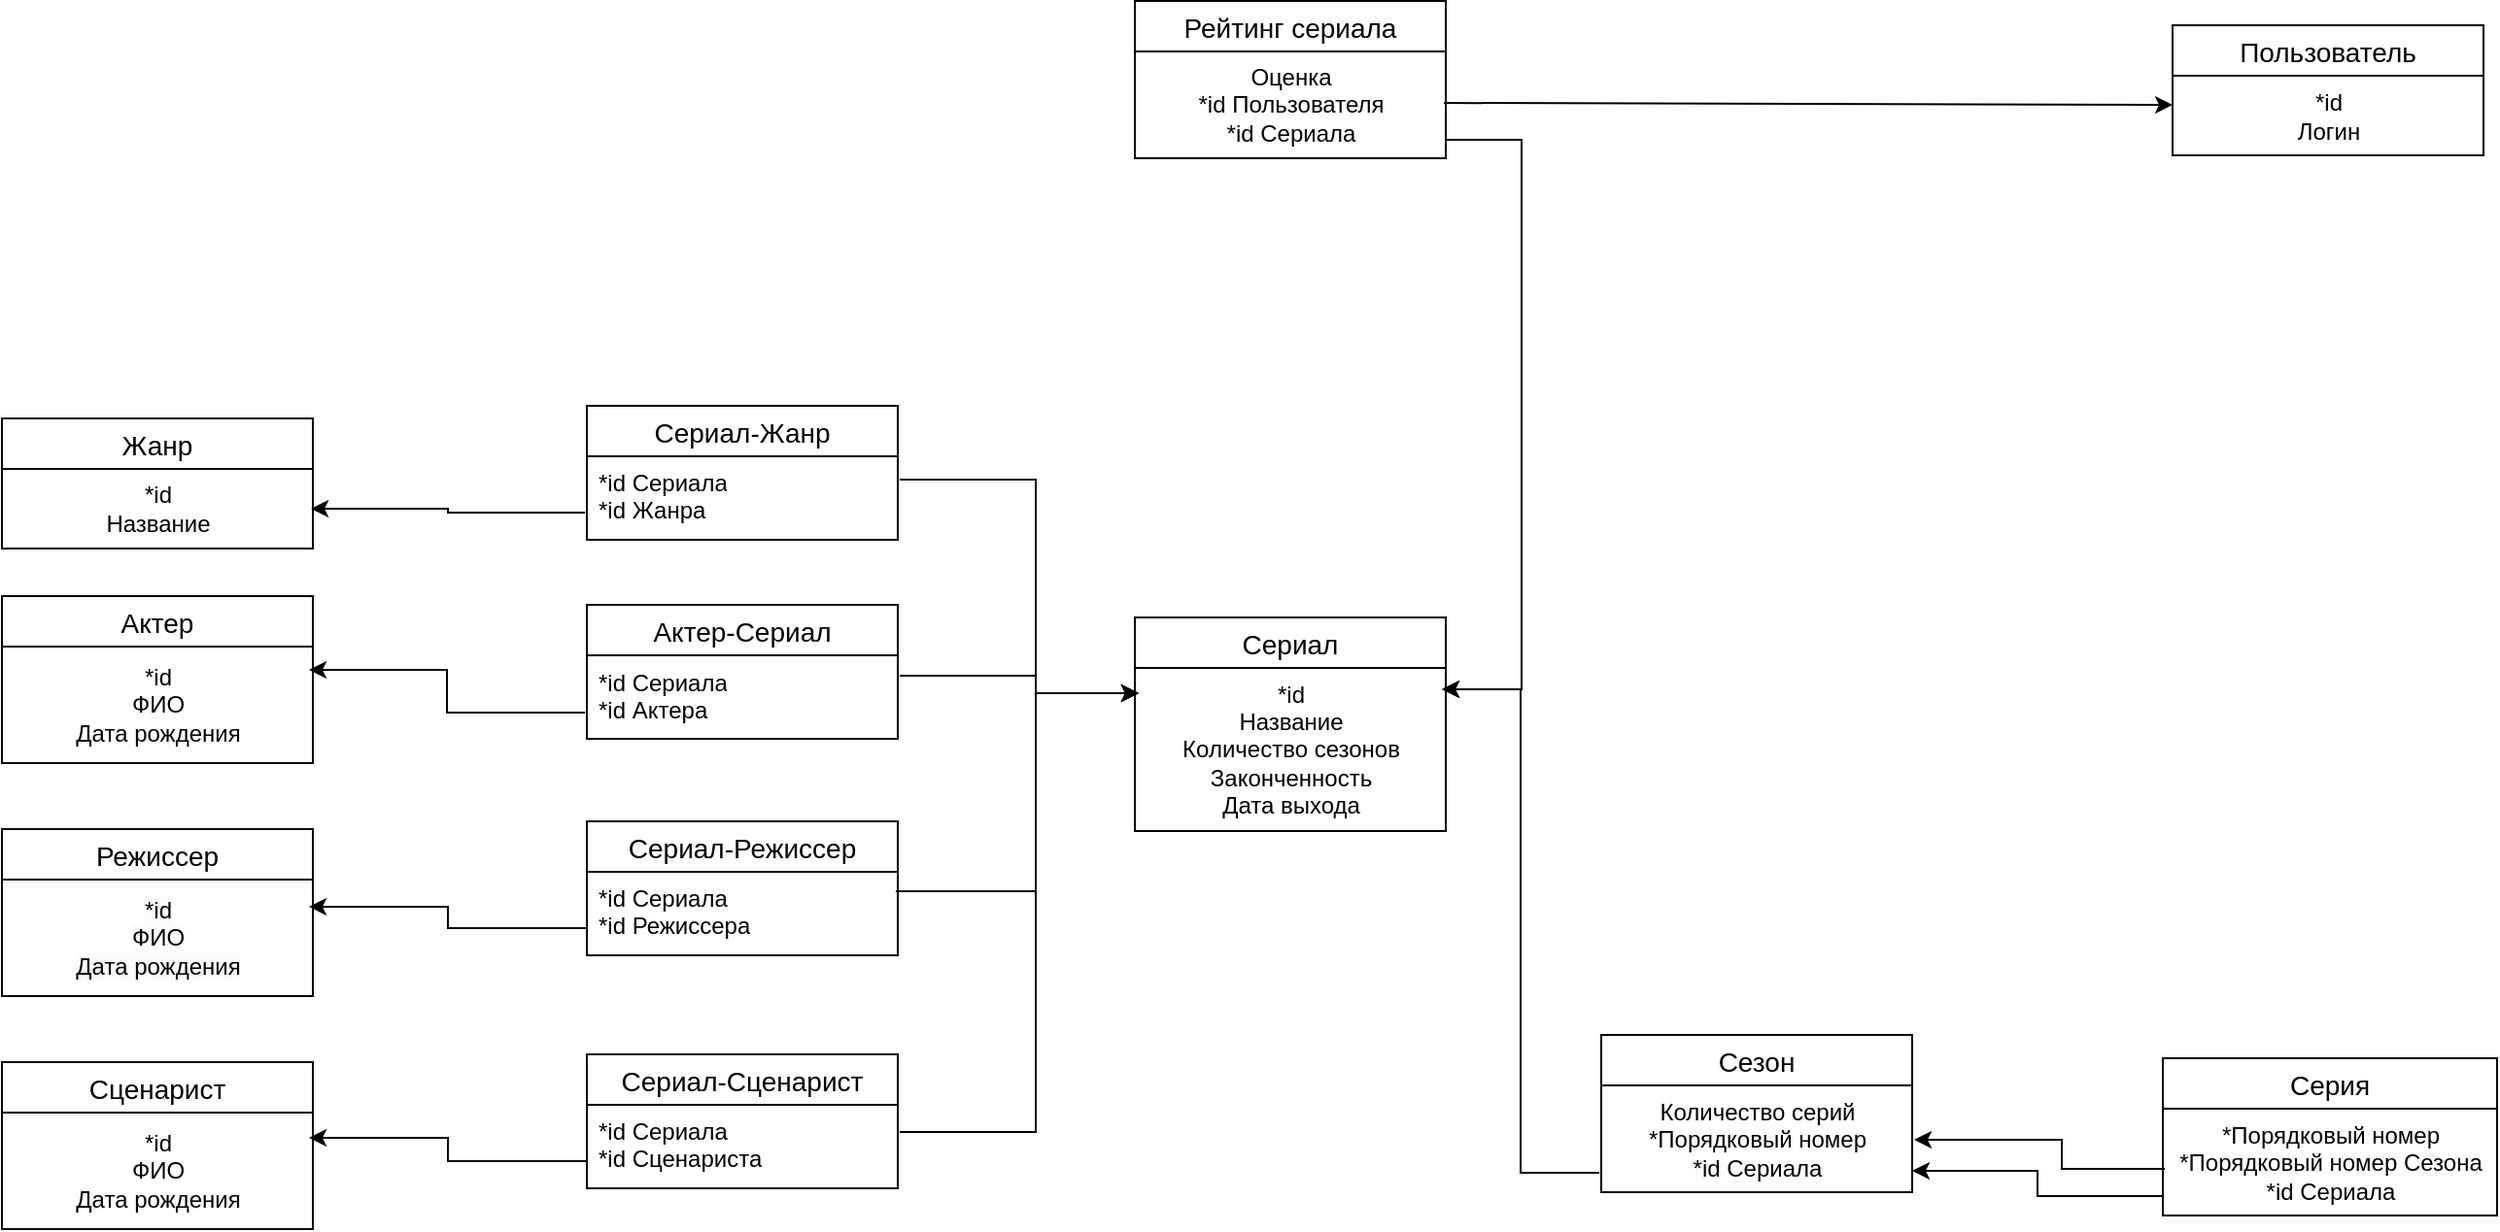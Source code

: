 <mxfile version="21.6.1" type="device">
  <diagram id="R2lEEEUBdFMjLlhIrx00" name="Page-1">
    <mxGraphModel dx="2268" dy="1920" grid="0" gridSize="10" guides="1" tooltips="1" connect="1" arrows="1" fold="1" page="1" pageScale="1" pageWidth="850" pageHeight="1100" math="0" shadow="0" extFonts="Permanent Marker^https://fonts.googleapis.com/css?family=Permanent+Marker">
      <root>
        <mxCell id="0" />
        <mxCell id="1" parent="0" />
        <mxCell id="YRZ7mdmnsj430YJ_3hSv-1" value="&#xa;Сериал&#xa;" style="swimlane;fontStyle=0;childLayout=stackLayout;horizontal=1;startSize=26;horizontalStack=0;resizeParent=1;resizeParentMax=0;resizeLast=0;collapsible=1;marginBottom=0;align=center;fontSize=14;" parent="1" vertex="1">
          <mxGeometry x="360" y="105" width="160" height="110" as="geometry" />
        </mxCell>
        <mxCell id="YRZ7mdmnsj430YJ_3hSv-37" value="*id&lt;br&gt;Название&lt;br&gt;Количество сезонов&lt;br&gt;Законченность&lt;br&gt;Дата выхода&lt;br&gt;" style="text;html=1;align=center;verticalAlign=middle;resizable=0;points=[];autosize=1;strokeColor=none;fillColor=none;" parent="YRZ7mdmnsj430YJ_3hSv-1" vertex="1">
          <mxGeometry y="26" width="160" height="84" as="geometry" />
        </mxCell>
        <mxCell id="YRZ7mdmnsj430YJ_3hSv-9" value="Актер" style="swimlane;fontStyle=0;childLayout=stackLayout;horizontal=1;startSize=26;horizontalStack=0;resizeParent=1;resizeParentMax=0;resizeLast=0;collapsible=1;marginBottom=0;align=center;fontSize=14;" parent="1" vertex="1">
          <mxGeometry x="-223" y="94" width="160" height="86" as="geometry" />
        </mxCell>
        <mxCell id="YRZ7mdmnsj430YJ_3hSv-38" value="*id&lt;br&gt;ФИО&lt;br&gt;Дата рождения" style="text;html=1;align=center;verticalAlign=middle;resizable=0;points=[];autosize=1;strokeColor=none;fillColor=none;" parent="YRZ7mdmnsj430YJ_3hSv-9" vertex="1">
          <mxGeometry y="26" width="160" height="60" as="geometry" />
        </mxCell>
        <mxCell id="YRZ7mdmnsj430YJ_3hSv-11" value="Сценарист" style="swimlane;fontStyle=0;childLayout=stackLayout;horizontal=1;startSize=26;horizontalStack=0;resizeParent=1;resizeParentMax=0;resizeLast=0;collapsible=1;marginBottom=0;align=center;fontSize=14;" parent="1" vertex="1">
          <mxGeometry x="-223" y="334" width="160" height="86" as="geometry" />
        </mxCell>
        <mxCell id="YRZ7mdmnsj430YJ_3hSv-43" value="*id&lt;br&gt;ФИО&lt;br&gt;Дата рождения" style="text;html=1;align=center;verticalAlign=middle;resizable=0;points=[];autosize=1;strokeColor=none;fillColor=none;" parent="YRZ7mdmnsj430YJ_3hSv-11" vertex="1">
          <mxGeometry y="26" width="160" height="60" as="geometry" />
        </mxCell>
        <mxCell id="YRZ7mdmnsj430YJ_3hSv-12" value="Режиссер" style="swimlane;fontStyle=0;childLayout=stackLayout;horizontal=1;startSize=26;horizontalStack=0;resizeParent=1;resizeParentMax=0;resizeLast=0;collapsible=1;marginBottom=0;align=center;fontSize=14;" parent="1" vertex="1">
          <mxGeometry x="-223" y="214" width="160" height="86" as="geometry" />
        </mxCell>
        <mxCell id="YRZ7mdmnsj430YJ_3hSv-44" value="&lt;span style=&quot;color: rgb(0, 0, 0); font-family: Helvetica; font-size: 12px; font-style: normal; font-variant-ligatures: normal; font-variant-caps: normal; font-weight: 400; letter-spacing: normal; orphans: 2; text-align: center; text-indent: 0px; text-transform: none; widows: 2; word-spacing: 0px; -webkit-text-stroke-width: 0px; background-color: rgb(251, 251, 251); text-decoration-thickness: initial; text-decoration-style: initial; text-decoration-color: initial; float: none; display: inline !important;&quot;&gt;*id&lt;/span&gt;&lt;br style=&quot;border-color: var(--border-color); color: rgb(0, 0, 0); font-family: Helvetica; font-size: 12px; font-style: normal; font-variant-ligatures: normal; font-variant-caps: normal; font-weight: 400; letter-spacing: normal; orphans: 2; text-align: center; text-indent: 0px; text-transform: none; widows: 2; word-spacing: 0px; -webkit-text-stroke-width: 0px; background-color: rgb(251, 251, 251); text-decoration-thickness: initial; text-decoration-style: initial; text-decoration-color: initial;&quot;&gt;&lt;span style=&quot;color: rgb(0, 0, 0); font-family: Helvetica; font-size: 12px; font-style: normal; font-variant-ligatures: normal; font-variant-caps: normal; font-weight: 400; letter-spacing: normal; orphans: 2; text-align: center; text-indent: 0px; text-transform: none; widows: 2; word-spacing: 0px; -webkit-text-stroke-width: 0px; background-color: rgb(251, 251, 251); text-decoration-thickness: initial; text-decoration-style: initial; text-decoration-color: initial; float: none; display: inline !important;&quot;&gt;ФИО&lt;/span&gt;&lt;br style=&quot;border-color: var(--border-color); color: rgb(0, 0, 0); font-family: Helvetica; font-size: 12px; font-style: normal; font-variant-ligatures: normal; font-variant-caps: normal; font-weight: 400; letter-spacing: normal; orphans: 2; text-align: center; text-indent: 0px; text-transform: none; widows: 2; word-spacing: 0px; -webkit-text-stroke-width: 0px; background-color: rgb(251, 251, 251); text-decoration-thickness: initial; text-decoration-style: initial; text-decoration-color: initial;&quot;&gt;&lt;span style=&quot;color: rgb(0, 0, 0); font-family: Helvetica; font-size: 12px; font-style: normal; font-variant-ligatures: normal; font-variant-caps: normal; font-weight: 400; letter-spacing: normal; orphans: 2; text-align: center; text-indent: 0px; text-transform: none; widows: 2; word-spacing: 0px; -webkit-text-stroke-width: 0px; background-color: rgb(251, 251, 251); text-decoration-thickness: initial; text-decoration-style: initial; text-decoration-color: initial; float: none; display: inline !important;&quot;&gt;Дата рождения&lt;/span&gt;" style="text;html=1;align=center;verticalAlign=middle;resizable=0;points=[];autosize=1;strokeColor=none;fillColor=none;" parent="YRZ7mdmnsj430YJ_3hSv-12" vertex="1">
          <mxGeometry y="26" width="160" height="60" as="geometry" />
        </mxCell>
        <mxCell id="YRZ7mdmnsj430YJ_3hSv-13" value="Серия" style="swimlane;fontStyle=0;childLayout=stackLayout;horizontal=1;startSize=26;horizontalStack=0;resizeParent=1;resizeParentMax=0;resizeLast=0;collapsible=1;marginBottom=0;align=center;fontSize=14;" parent="1" vertex="1">
          <mxGeometry x="889" y="332" width="172" height="81" as="geometry" />
        </mxCell>
        <mxCell id="YRZ7mdmnsj430YJ_3hSv-46" value="*Порядковый номер&lt;br&gt;*Порядковый номер Сезона&lt;br&gt;*id Сериала" style="text;html=1;align=center;verticalAlign=middle;resizable=0;points=[];autosize=1;strokeColor=none;fillColor=none;" parent="YRZ7mdmnsj430YJ_3hSv-13" vertex="1">
          <mxGeometry y="26" width="172" height="55" as="geometry" />
        </mxCell>
        <mxCell id="YRZ7mdmnsj430YJ_3hSv-14" value="Сезон" style="swimlane;fontStyle=0;childLayout=stackLayout;horizontal=1;startSize=26;horizontalStack=0;resizeParent=1;resizeParentMax=0;resizeLast=0;collapsible=1;marginBottom=0;align=center;fontSize=14;" parent="1" vertex="1">
          <mxGeometry x="600" y="320" width="160" height="81" as="geometry" />
        </mxCell>
        <mxCell id="YRZ7mdmnsj430YJ_3hSv-39" value="Количество серий&lt;br&gt;*Порядковый номер&lt;br&gt;*id Сериала" style="text;html=1;align=center;verticalAlign=middle;resizable=0;points=[];autosize=1;strokeColor=none;fillColor=none;" parent="YRZ7mdmnsj430YJ_3hSv-14" vertex="1">
          <mxGeometry y="26" width="160" height="55" as="geometry" />
        </mxCell>
        <mxCell id="YRZ7mdmnsj430YJ_3hSv-30" value="Пользователь" style="swimlane;fontStyle=0;childLayout=stackLayout;horizontal=1;startSize=26;horizontalStack=0;resizeParent=1;resizeParentMax=0;resizeLast=0;collapsible=1;marginBottom=0;align=center;fontSize=14;" parent="1" vertex="1">
          <mxGeometry x="894" y="-200" width="160" height="67" as="geometry" />
        </mxCell>
        <mxCell id="YRZ7mdmnsj430YJ_3hSv-42" value="*id&lt;br&gt;Логин" style="text;html=1;align=center;verticalAlign=middle;resizable=0;points=[];autosize=1;strokeColor=none;fillColor=none;" parent="YRZ7mdmnsj430YJ_3hSv-30" vertex="1">
          <mxGeometry y="26" width="160" height="41" as="geometry" />
        </mxCell>
        <mxCell id="YRZ7mdmnsj430YJ_3hSv-31" value="Жанр" style="swimlane;fontStyle=0;childLayout=stackLayout;horizontal=1;startSize=26;horizontalStack=0;resizeParent=1;resizeParentMax=0;resizeLast=0;collapsible=1;marginBottom=0;align=center;fontSize=14;" parent="1" vertex="1">
          <mxGeometry x="-223" y="2.5" width="160" height="67" as="geometry" />
        </mxCell>
        <mxCell id="YRZ7mdmnsj430YJ_3hSv-45" value="*id&lt;br&gt;Название" style="text;html=1;align=center;verticalAlign=middle;resizable=0;points=[];autosize=1;strokeColor=none;fillColor=none;" parent="YRZ7mdmnsj430YJ_3hSv-31" vertex="1">
          <mxGeometry y="26" width="160" height="41" as="geometry" />
        </mxCell>
        <mxCell id="OAXO2IjgLf69AnIWIhld-14" value="Рейтинг сериала" style="swimlane;fontStyle=0;childLayout=stackLayout;horizontal=1;startSize=26;horizontalStack=0;resizeParent=1;resizeParentMax=0;resizeLast=0;collapsible=1;marginBottom=0;align=center;fontSize=14;" parent="1" vertex="1">
          <mxGeometry x="360" y="-212.5" width="160" height="81" as="geometry" />
        </mxCell>
        <mxCell id="OAXO2IjgLf69AnIWIhld-16" value="Оценка&lt;br&gt;*id Пользователя&lt;br&gt;*id Сериала" style="text;html=1;align=center;verticalAlign=middle;resizable=0;points=[];autosize=1;strokeColor=none;fillColor=none;" parent="OAXO2IjgLf69AnIWIhld-14" vertex="1">
          <mxGeometry y="26" width="160" height="55" as="geometry" />
        </mxCell>
        <mxCell id="OMJBPlbFbg1FlaaKBO36-4" value="" style="endArrow=classic;html=1;rounded=0;entryX=0;entryY=0.367;entryDx=0;entryDy=0;entryPerimeter=0;exitX=0.994;exitY=0.482;exitDx=0;exitDy=0;exitPerimeter=0;" parent="1" source="OAXO2IjgLf69AnIWIhld-16" target="YRZ7mdmnsj430YJ_3hSv-42" edge="1">
          <mxGeometry width="50" height="50" relative="1" as="geometry">
            <mxPoint x="457" y="180" as="sourcePoint" />
            <mxPoint x="507" y="130" as="targetPoint" />
          </mxGeometry>
        </mxCell>
        <mxCell id="OMJBPlbFbg1FlaaKBO36-7" value="" style="endArrow=classic;html=1;rounded=0;edgeStyle=elbowEdgeStyle;exitX=1;exitY=0.827;exitDx=0;exitDy=0;exitPerimeter=0;" parent="1" source="OAXO2IjgLf69AnIWIhld-16" edge="1">
          <mxGeometry width="50" height="50" relative="1" as="geometry">
            <mxPoint x="541" y="-140" as="sourcePoint" />
            <mxPoint x="518" y="142" as="targetPoint" />
            <Array as="points">
              <mxPoint x="559" y="2" />
            </Array>
          </mxGeometry>
        </mxCell>
        <mxCell id="OMJBPlbFbg1FlaaKBO36-8" value="" style="endArrow=classic;html=1;rounded=0;edgeStyle=elbowEdgeStyle;exitX=0.006;exitY=0.564;exitDx=0;exitDy=0;exitPerimeter=0;" parent="1" source="YRZ7mdmnsj430YJ_3hSv-46" edge="1">
          <mxGeometry width="50" height="50" relative="1" as="geometry">
            <mxPoint x="885" y="389" as="sourcePoint" />
            <mxPoint x="761" y="374" as="targetPoint" />
            <Array as="points">
              <mxPoint x="837" y="386" />
            </Array>
          </mxGeometry>
        </mxCell>
        <mxCell id="OMJBPlbFbg1FlaaKBO36-9" value="" style="endArrow=classic;html=1;rounded=0;edgeStyle=elbowEdgeStyle;exitX=-0.006;exitY=0.818;exitDx=0;exitDy=0;exitPerimeter=0;" parent="1" source="YRZ7mdmnsj430YJ_3hSv-39" edge="1">
          <mxGeometry width="50" height="50" relative="1" as="geometry">
            <mxPoint x="573" y="288" as="sourcePoint" />
            <mxPoint x="518" y="142" as="targetPoint" />
          </mxGeometry>
        </mxCell>
        <mxCell id="OMJBPlbFbg1FlaaKBO36-10" value="Сериал-Жанр" style="swimlane;fontStyle=0;childLayout=stackLayout;horizontal=1;startSize=26;horizontalStack=0;resizeParent=1;resizeParentMax=0;resizeLast=0;collapsible=1;marginBottom=0;align=center;fontSize=14;" parent="1" vertex="1">
          <mxGeometry x="78" y="-4" width="160" height="69" as="geometry" />
        </mxCell>
        <mxCell id="OMJBPlbFbg1FlaaKBO36-11" value="*id Сериала&lt;br&gt;*id Жанра" style="text;strokeColor=none;fillColor=none;spacingLeft=4;spacingRight=4;overflow=hidden;rotatable=0;points=[[0,0.5],[1,0.5]];portConstraint=eastwest;fontSize=12;whiteSpace=wrap;html=1;" parent="OMJBPlbFbg1FlaaKBO36-10" vertex="1">
          <mxGeometry y="26" width="160" height="43" as="geometry" />
        </mxCell>
        <mxCell id="OMJBPlbFbg1FlaaKBO36-14" value="Актер-Сериал" style="swimlane;fontStyle=0;childLayout=stackLayout;horizontal=1;startSize=26;horizontalStack=0;resizeParent=1;resizeParentMax=0;resizeLast=0;collapsible=1;marginBottom=0;align=center;fontSize=14;" parent="1" vertex="1">
          <mxGeometry x="78" y="98.5" width="160" height="69" as="geometry" />
        </mxCell>
        <mxCell id="OMJBPlbFbg1FlaaKBO36-15" value="*id Сериала&lt;br&gt;*id Актера" style="text;strokeColor=none;fillColor=none;spacingLeft=4;spacingRight=4;overflow=hidden;rotatable=0;points=[[0,0.5],[1,0.5]];portConstraint=eastwest;fontSize=12;whiteSpace=wrap;html=1;" parent="OMJBPlbFbg1FlaaKBO36-14" vertex="1">
          <mxGeometry y="26" width="160" height="43" as="geometry" />
        </mxCell>
        <mxCell id="OMJBPlbFbg1FlaaKBO36-16" value="Сериал-Режиссер" style="swimlane;fontStyle=0;childLayout=stackLayout;horizontal=1;startSize=26;horizontalStack=0;resizeParent=1;resizeParentMax=0;resizeLast=0;collapsible=1;marginBottom=0;align=center;fontSize=14;" parent="1" vertex="1">
          <mxGeometry x="78" y="210" width="160" height="69" as="geometry" />
        </mxCell>
        <mxCell id="OMJBPlbFbg1FlaaKBO36-17" value="*id Сериала&lt;br&gt;*id Режиссера" style="text;strokeColor=none;fillColor=none;spacingLeft=4;spacingRight=4;overflow=hidden;rotatable=0;points=[[0,0.5],[1,0.5]];portConstraint=eastwest;fontSize=12;whiteSpace=wrap;html=1;" parent="OMJBPlbFbg1FlaaKBO36-16" vertex="1">
          <mxGeometry y="26" width="160" height="43" as="geometry" />
        </mxCell>
        <mxCell id="OMJBPlbFbg1FlaaKBO36-18" value="Сериал-Сценарист" style="swimlane;fontStyle=0;childLayout=stackLayout;horizontal=1;startSize=26;horizontalStack=0;resizeParent=1;resizeParentMax=0;resizeLast=0;collapsible=1;marginBottom=0;align=center;fontSize=14;" parent="1" vertex="1">
          <mxGeometry x="78" y="330" width="160" height="69" as="geometry" />
        </mxCell>
        <mxCell id="OMJBPlbFbg1FlaaKBO36-19" value="*id Сериала&lt;br&gt;*id Сценариста" style="text;strokeColor=none;fillColor=none;spacingLeft=4;spacingRight=4;overflow=hidden;rotatable=0;points=[[0,0.5],[1,0.5]];portConstraint=eastwest;fontSize=12;whiteSpace=wrap;html=1;" parent="OMJBPlbFbg1FlaaKBO36-18" vertex="1">
          <mxGeometry y="26" width="160" height="43" as="geometry" />
        </mxCell>
        <mxCell id="OMJBPlbFbg1FlaaKBO36-20" value="" style="endArrow=classic;html=1;rounded=0;edgeStyle=elbowEdgeStyle;exitX=1.006;exitY=0.279;exitDx=0;exitDy=0;exitPerimeter=0;" parent="1" source="OMJBPlbFbg1FlaaKBO36-11" edge="1">
          <mxGeometry width="50" height="50" relative="1" as="geometry">
            <mxPoint x="530" y="-131" as="sourcePoint" />
            <mxPoint x="362" y="144" as="targetPoint" />
            <Array as="points">
              <mxPoint x="309" y="87" />
            </Array>
          </mxGeometry>
        </mxCell>
        <mxCell id="OMJBPlbFbg1FlaaKBO36-21" value="" style="endArrow=classic;html=1;rounded=0;edgeStyle=elbowEdgeStyle;exitX=1.006;exitY=0.244;exitDx=0;exitDy=0;exitPerimeter=0;" parent="1" source="OMJBPlbFbg1FlaaKBO36-15" edge="1">
          <mxGeometry width="50" height="50" relative="1" as="geometry">
            <mxPoint x="239" y="34" as="sourcePoint" />
            <mxPoint x="362" y="144" as="targetPoint" />
            <Array as="points">
              <mxPoint x="309" y="87" />
            </Array>
          </mxGeometry>
        </mxCell>
        <mxCell id="OMJBPlbFbg1FlaaKBO36-24" value="" style="endArrow=classic;html=1;rounded=0;edgeStyle=elbowEdgeStyle;exitX=0.994;exitY=0.233;exitDx=0;exitDy=0;exitPerimeter=0;" parent="1" source="OMJBPlbFbg1FlaaKBO36-17" edge="1">
          <mxGeometry width="50" height="50" relative="1" as="geometry">
            <mxPoint x="239" y="135" as="sourcePoint" />
            <mxPoint x="362" y="144" as="targetPoint" />
            <Array as="points">
              <mxPoint x="309" y="87" />
            </Array>
          </mxGeometry>
        </mxCell>
        <mxCell id="OMJBPlbFbg1FlaaKBO36-25" value="" style="endArrow=classic;html=1;rounded=0;edgeStyle=elbowEdgeStyle;exitX=1.006;exitY=0.326;exitDx=0;exitDy=0;exitPerimeter=0;" parent="1" source="OMJBPlbFbg1FlaaKBO36-19" edge="1">
          <mxGeometry width="50" height="50" relative="1" as="geometry">
            <mxPoint x="237" y="246" as="sourcePoint" />
            <mxPoint x="362" y="144" as="targetPoint" />
            <Array as="points">
              <mxPoint x="309" y="87" />
            </Array>
          </mxGeometry>
        </mxCell>
        <mxCell id="OMJBPlbFbg1FlaaKBO36-26" value="" style="endArrow=classic;html=1;rounded=0;exitX=-0.006;exitY=0.674;exitDx=0;exitDy=0;exitPerimeter=0;entryX=0.994;entryY=0.5;entryDx=0;entryDy=0;entryPerimeter=0;edgeStyle=elbowEdgeStyle;" parent="1" source="OMJBPlbFbg1FlaaKBO36-11" target="YRZ7mdmnsj430YJ_3hSv-45" edge="1">
          <mxGeometry width="50" height="50" relative="1" as="geometry">
            <mxPoint x="139" y="248" as="sourcePoint" />
            <mxPoint y="48" as="targetPoint" />
          </mxGeometry>
        </mxCell>
        <mxCell id="OMJBPlbFbg1FlaaKBO36-27" value="" style="endArrow=classic;html=1;rounded=0;edgeStyle=elbowEdgeStyle;exitX=-0.006;exitY=0.686;exitDx=0;exitDy=0;exitPerimeter=0;" parent="1" source="OMJBPlbFbg1FlaaKBO36-15" edge="1">
          <mxGeometry width="50" height="50" relative="1" as="geometry">
            <mxPoint x="75" y="154" as="sourcePoint" />
            <mxPoint x="-65" y="132" as="targetPoint" />
          </mxGeometry>
        </mxCell>
        <mxCell id="OMJBPlbFbg1FlaaKBO36-28" value="" style="endArrow=classic;html=1;rounded=0;edgeStyle=elbowEdgeStyle;exitX=0;exitY=0.674;exitDx=0;exitDy=0;exitPerimeter=0;" parent="1" source="OMJBPlbFbg1FlaaKBO36-17" edge="1">
          <mxGeometry width="50" height="50" relative="1" as="geometry">
            <mxPoint x="75" y="265" as="sourcePoint" />
            <mxPoint x="-65" y="254" as="targetPoint" />
          </mxGeometry>
        </mxCell>
        <mxCell id="OMJBPlbFbg1FlaaKBO36-29" value="" style="endArrow=classic;html=1;rounded=0;edgeStyle=elbowEdgeStyle;exitX=0;exitY=0.674;exitDx=0;exitDy=0;exitPerimeter=0;" parent="1" source="OMJBPlbFbg1FlaaKBO36-19" edge="1">
          <mxGeometry width="50" height="50" relative="1" as="geometry">
            <mxPoint x="75" y="383" as="sourcePoint" />
            <mxPoint x="-65" y="373" as="targetPoint" />
          </mxGeometry>
        </mxCell>
        <mxCell id="gYlVT3Qvh10P3fqRr9ZQ-1" value="" style="endArrow=classic;html=1;rounded=0;edgeStyle=elbowEdgeStyle;exitX=0;exitY=0.818;exitDx=0;exitDy=0;exitPerimeter=0;entryX=1;entryY=0.8;entryDx=0;entryDy=0;entryPerimeter=0;" parent="1" source="YRZ7mdmnsj430YJ_3hSv-46" target="YRZ7mdmnsj430YJ_3hSv-39" edge="1">
          <mxGeometry width="50" height="50" relative="1" as="geometry">
            <mxPoint x="889" y="396" as="sourcePoint" />
            <mxPoint x="761" y="374" as="targetPoint" />
          </mxGeometry>
        </mxCell>
      </root>
    </mxGraphModel>
  </diagram>
</mxfile>
